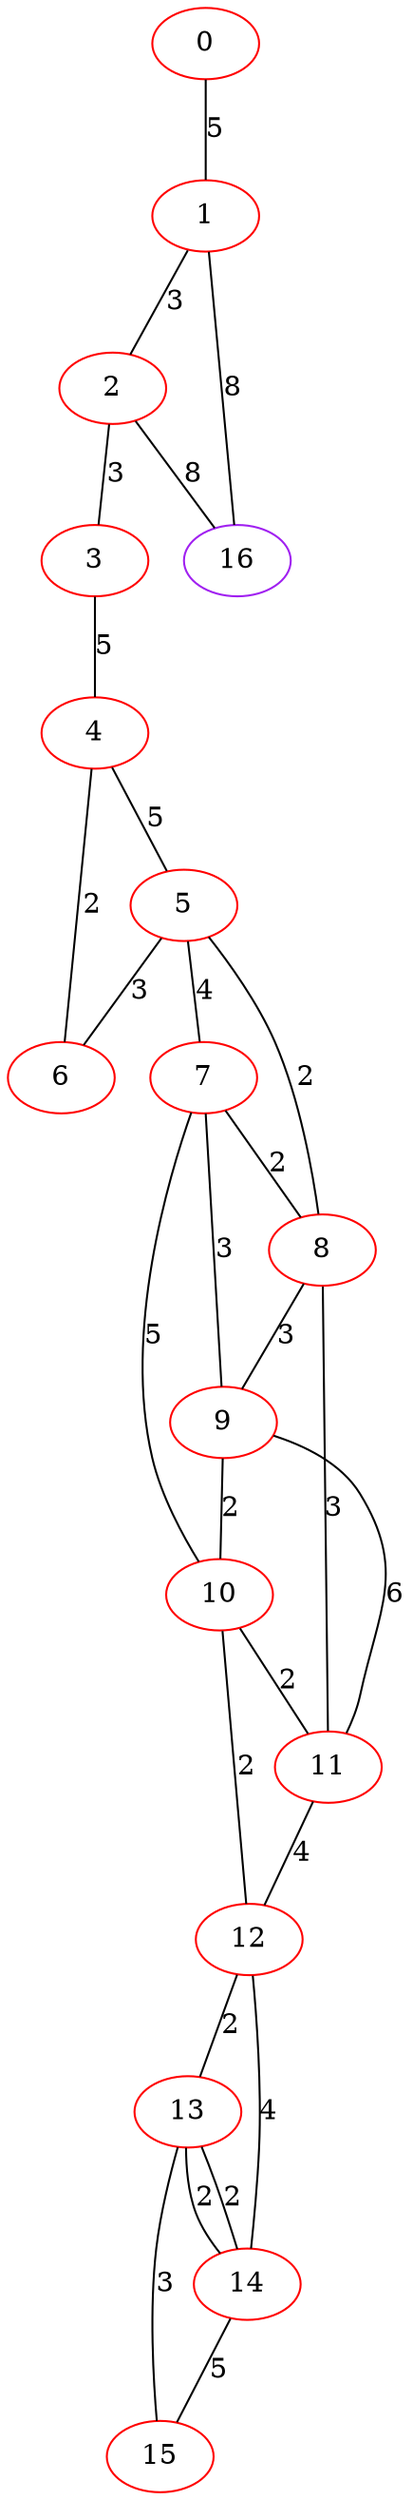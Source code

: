 graph "" {
0 [color=red, weight=1];
1 [color=red, weight=1];
2 [color=red, weight=1];
3 [color=red, weight=1];
4 [color=red, weight=1];
5 [color=red, weight=1];
6 [color=red, weight=1];
7 [color=red, weight=1];
8 [color=red, weight=1];
9 [color=red, weight=1];
10 [color=red, weight=1];
11 [color=red, weight=1];
12 [color=red, weight=1];
13 [color=red, weight=1];
14 [color=red, weight=1];
15 [color=red, weight=1];
16 [color=purple, weight=4];
0 -- 1  [key=0, label=5];
1 -- 16  [key=0, label=8];
1 -- 2  [key=0, label=3];
2 -- 16  [key=0, label=8];
2 -- 3  [key=0, label=3];
3 -- 4  [key=0, label=5];
4 -- 5  [key=0, label=5];
4 -- 6  [key=0, label=2];
5 -- 8  [key=0, label=2];
5 -- 6  [key=0, label=3];
5 -- 7  [key=0, label=4];
7 -- 8  [key=0, label=2];
7 -- 9  [key=0, label=3];
7 -- 10  [key=0, label=5];
8 -- 9  [key=0, label=3];
8 -- 11  [key=0, label=3];
9 -- 10  [key=0, label=2];
9 -- 11  [key=0, label=6];
10 -- 11  [key=0, label=2];
10 -- 12  [key=0, label=2];
11 -- 12  [key=0, label=4];
12 -- 13  [key=0, label=2];
12 -- 14  [key=0, label=4];
13 -- 14  [key=0, label=2];
13 -- 14  [key=1, label=2];
13 -- 15  [key=0, label=3];
14 -- 15  [key=0, label=5];
}
